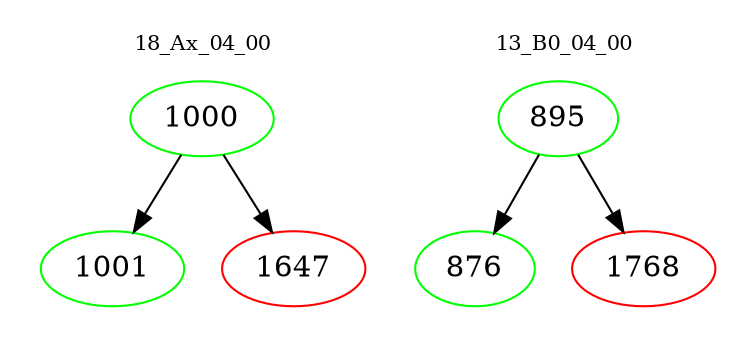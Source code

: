 digraph{
subgraph cluster_0 {
color = white
label = "18_Ax_04_00";
fontsize=10;
T0_1000 [label="1000", color="green"]
T0_1000 -> T0_1001 [color="black"]
T0_1001 [label="1001", color="green"]
T0_1000 -> T0_1647 [color="black"]
T0_1647 [label="1647", color="red"]
}
subgraph cluster_1 {
color = white
label = "13_B0_04_00";
fontsize=10;
T1_895 [label="895", color="green"]
T1_895 -> T1_876 [color="black"]
T1_876 [label="876", color="green"]
T1_895 -> T1_1768 [color="black"]
T1_1768 [label="1768", color="red"]
}
}
